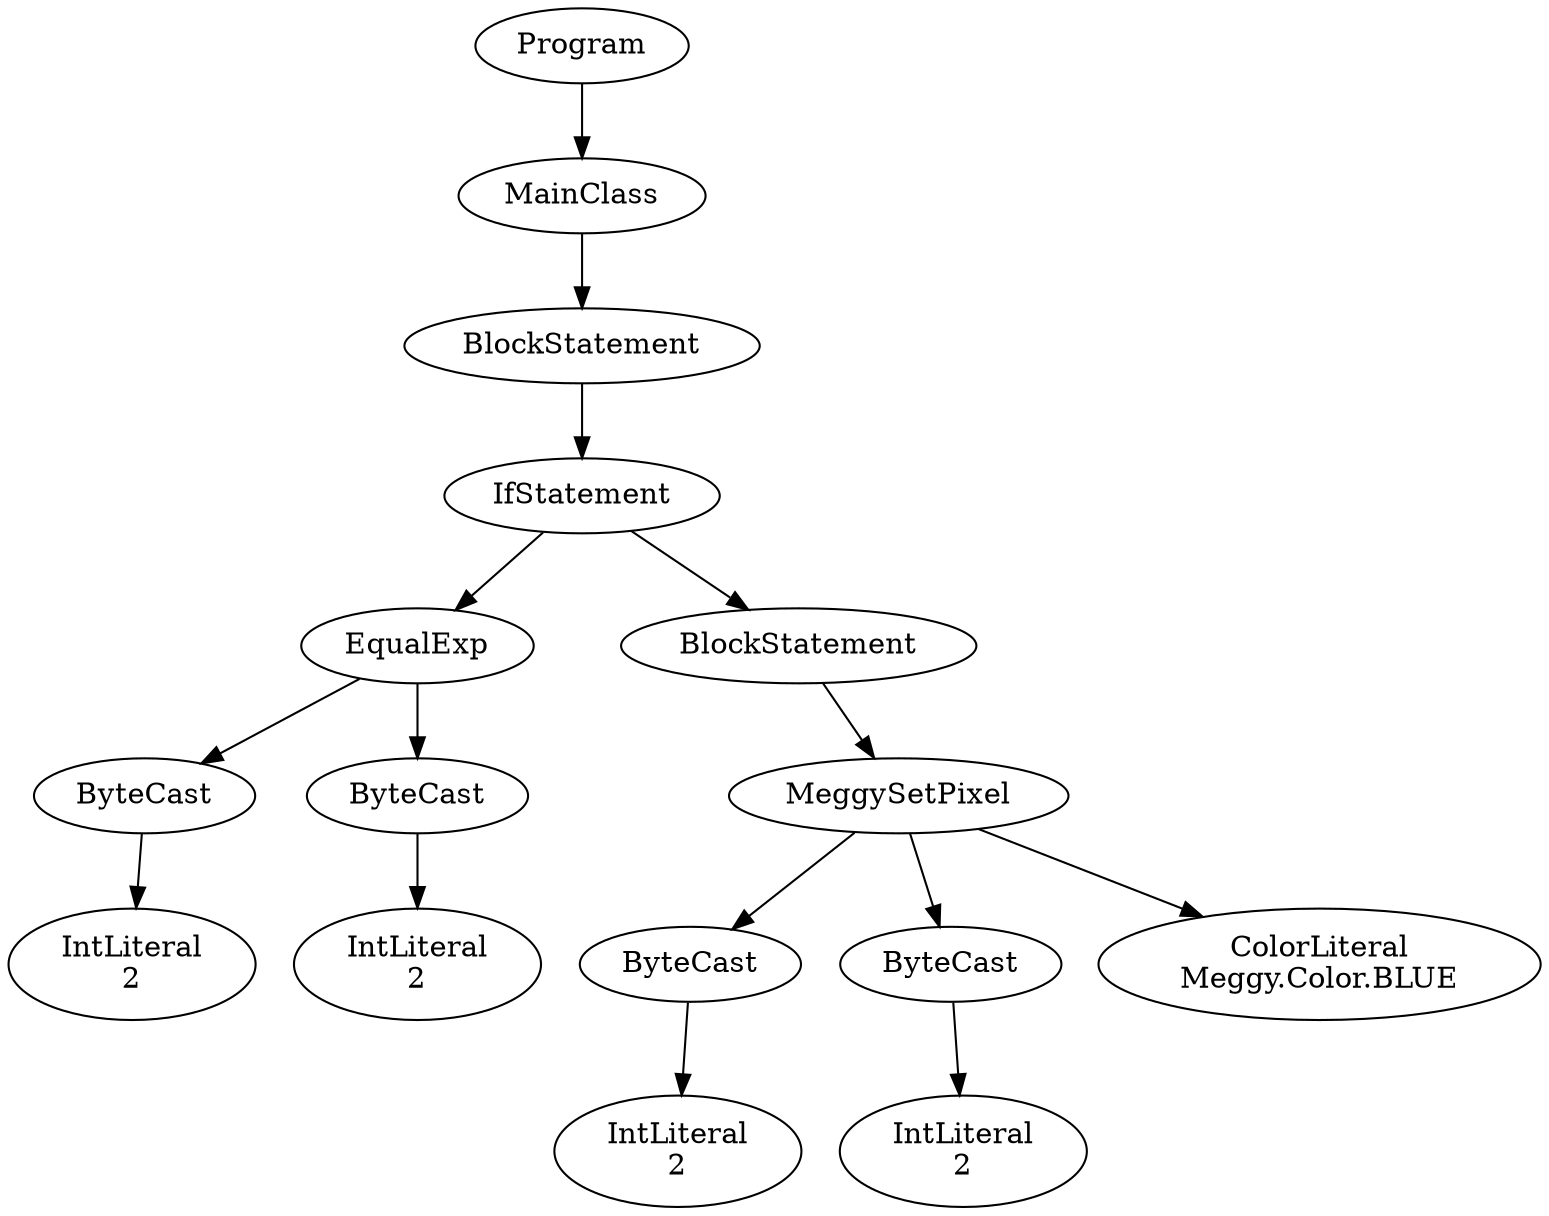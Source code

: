 digraph ASTGraph {
0 [ label="Program" ];
1 [ label="MainClass" ];
0 -> 1
2 [ label="BlockStatement" ];
1 -> 2
3 [ label="IfStatement" ];
2 -> 3
4 [ label="EqualExp" ];
3 -> 4
5 [ label="ByteCast" ];
4 -> 5
6 [ label="IntLiteral\n2" ];
5 -> 6
7 [ label="ByteCast" ];
4 -> 7
8 [ label="IntLiteral\n2" ];
7 -> 8
9 [ label="BlockStatement" ];
3 -> 9
10 [ label="MeggySetPixel" ];
9 -> 10
11 [ label="ByteCast" ];
10 -> 11
12 [ label="IntLiteral\n2" ];
11 -> 12
13 [ label="ByteCast" ];
10 -> 13
14 [ label="IntLiteral\n2" ];
13 -> 14
15 [ label="ColorLiteral\nMeggy.Color.BLUE" ];
10 -> 15
}
